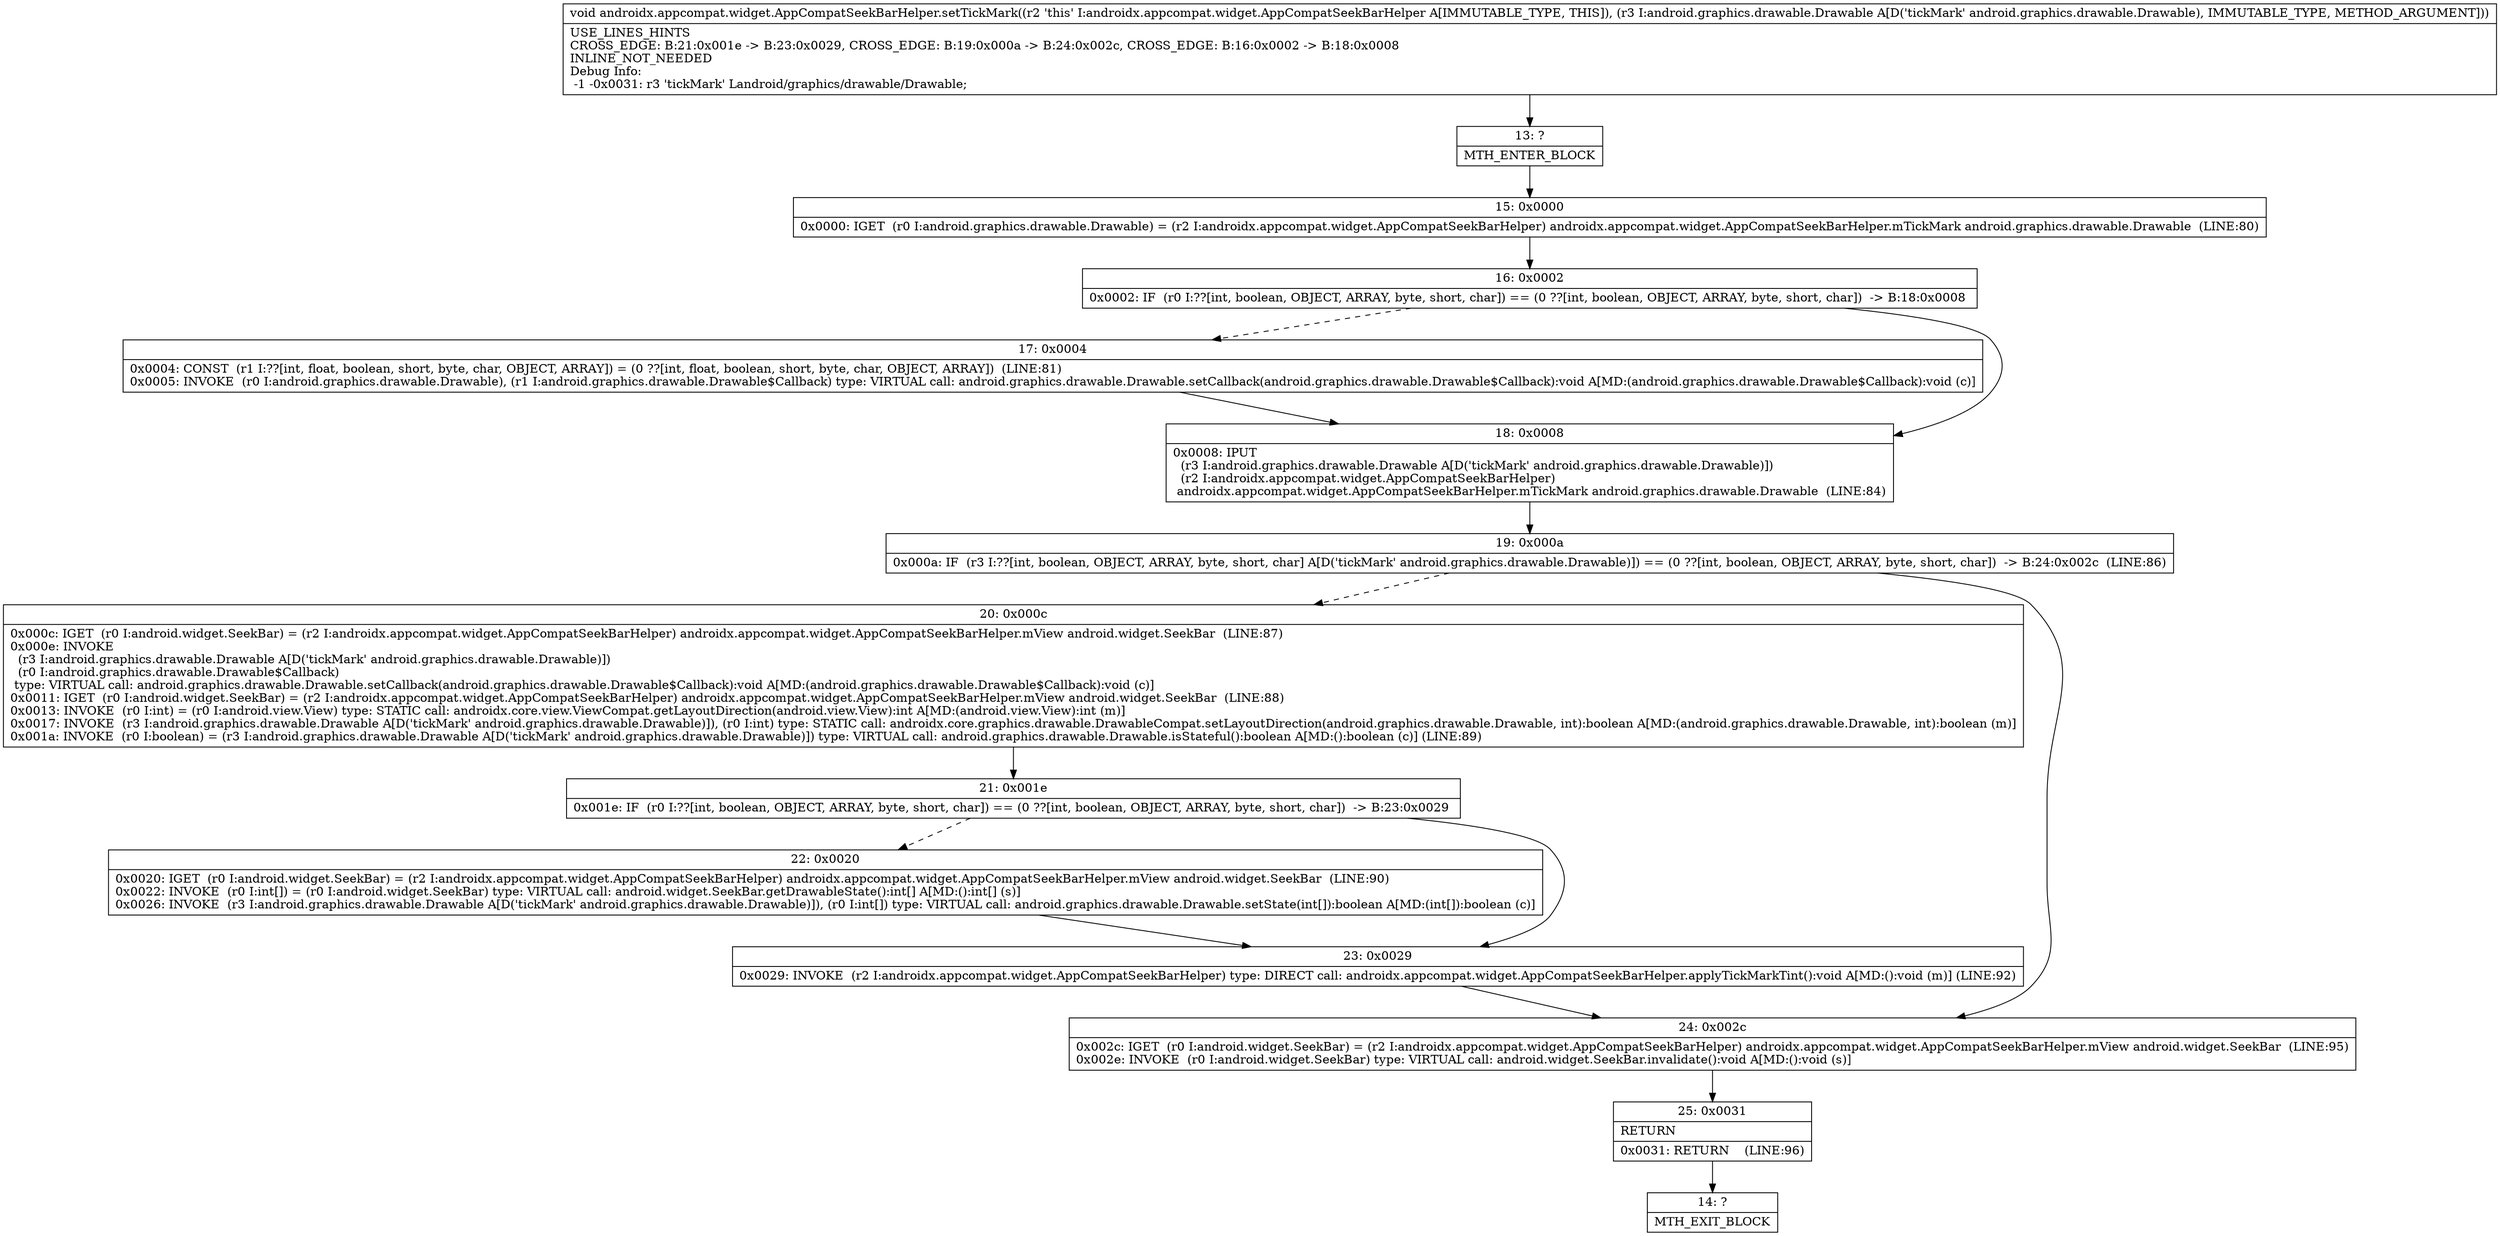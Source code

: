 digraph "CFG forandroidx.appcompat.widget.AppCompatSeekBarHelper.setTickMark(Landroid\/graphics\/drawable\/Drawable;)V" {
Node_13 [shape=record,label="{13\:\ ?|MTH_ENTER_BLOCK\l}"];
Node_15 [shape=record,label="{15\:\ 0x0000|0x0000: IGET  (r0 I:android.graphics.drawable.Drawable) = (r2 I:androidx.appcompat.widget.AppCompatSeekBarHelper) androidx.appcompat.widget.AppCompatSeekBarHelper.mTickMark android.graphics.drawable.Drawable  (LINE:80)\l}"];
Node_16 [shape=record,label="{16\:\ 0x0002|0x0002: IF  (r0 I:??[int, boolean, OBJECT, ARRAY, byte, short, char]) == (0 ??[int, boolean, OBJECT, ARRAY, byte, short, char])  \-\> B:18:0x0008 \l}"];
Node_17 [shape=record,label="{17\:\ 0x0004|0x0004: CONST  (r1 I:??[int, float, boolean, short, byte, char, OBJECT, ARRAY]) = (0 ??[int, float, boolean, short, byte, char, OBJECT, ARRAY])  (LINE:81)\l0x0005: INVOKE  (r0 I:android.graphics.drawable.Drawable), (r1 I:android.graphics.drawable.Drawable$Callback) type: VIRTUAL call: android.graphics.drawable.Drawable.setCallback(android.graphics.drawable.Drawable$Callback):void A[MD:(android.graphics.drawable.Drawable$Callback):void (c)]\l}"];
Node_18 [shape=record,label="{18\:\ 0x0008|0x0008: IPUT  \l  (r3 I:android.graphics.drawable.Drawable A[D('tickMark' android.graphics.drawable.Drawable)])\l  (r2 I:androidx.appcompat.widget.AppCompatSeekBarHelper)\l androidx.appcompat.widget.AppCompatSeekBarHelper.mTickMark android.graphics.drawable.Drawable  (LINE:84)\l}"];
Node_19 [shape=record,label="{19\:\ 0x000a|0x000a: IF  (r3 I:??[int, boolean, OBJECT, ARRAY, byte, short, char] A[D('tickMark' android.graphics.drawable.Drawable)]) == (0 ??[int, boolean, OBJECT, ARRAY, byte, short, char])  \-\> B:24:0x002c  (LINE:86)\l}"];
Node_20 [shape=record,label="{20\:\ 0x000c|0x000c: IGET  (r0 I:android.widget.SeekBar) = (r2 I:androidx.appcompat.widget.AppCompatSeekBarHelper) androidx.appcompat.widget.AppCompatSeekBarHelper.mView android.widget.SeekBar  (LINE:87)\l0x000e: INVOKE  \l  (r3 I:android.graphics.drawable.Drawable A[D('tickMark' android.graphics.drawable.Drawable)])\l  (r0 I:android.graphics.drawable.Drawable$Callback)\l type: VIRTUAL call: android.graphics.drawable.Drawable.setCallback(android.graphics.drawable.Drawable$Callback):void A[MD:(android.graphics.drawable.Drawable$Callback):void (c)]\l0x0011: IGET  (r0 I:android.widget.SeekBar) = (r2 I:androidx.appcompat.widget.AppCompatSeekBarHelper) androidx.appcompat.widget.AppCompatSeekBarHelper.mView android.widget.SeekBar  (LINE:88)\l0x0013: INVOKE  (r0 I:int) = (r0 I:android.view.View) type: STATIC call: androidx.core.view.ViewCompat.getLayoutDirection(android.view.View):int A[MD:(android.view.View):int (m)]\l0x0017: INVOKE  (r3 I:android.graphics.drawable.Drawable A[D('tickMark' android.graphics.drawable.Drawable)]), (r0 I:int) type: STATIC call: androidx.core.graphics.drawable.DrawableCompat.setLayoutDirection(android.graphics.drawable.Drawable, int):boolean A[MD:(android.graphics.drawable.Drawable, int):boolean (m)]\l0x001a: INVOKE  (r0 I:boolean) = (r3 I:android.graphics.drawable.Drawable A[D('tickMark' android.graphics.drawable.Drawable)]) type: VIRTUAL call: android.graphics.drawable.Drawable.isStateful():boolean A[MD:():boolean (c)] (LINE:89)\l}"];
Node_21 [shape=record,label="{21\:\ 0x001e|0x001e: IF  (r0 I:??[int, boolean, OBJECT, ARRAY, byte, short, char]) == (0 ??[int, boolean, OBJECT, ARRAY, byte, short, char])  \-\> B:23:0x0029 \l}"];
Node_22 [shape=record,label="{22\:\ 0x0020|0x0020: IGET  (r0 I:android.widget.SeekBar) = (r2 I:androidx.appcompat.widget.AppCompatSeekBarHelper) androidx.appcompat.widget.AppCompatSeekBarHelper.mView android.widget.SeekBar  (LINE:90)\l0x0022: INVOKE  (r0 I:int[]) = (r0 I:android.widget.SeekBar) type: VIRTUAL call: android.widget.SeekBar.getDrawableState():int[] A[MD:():int[] (s)]\l0x0026: INVOKE  (r3 I:android.graphics.drawable.Drawable A[D('tickMark' android.graphics.drawable.Drawable)]), (r0 I:int[]) type: VIRTUAL call: android.graphics.drawable.Drawable.setState(int[]):boolean A[MD:(int[]):boolean (c)]\l}"];
Node_23 [shape=record,label="{23\:\ 0x0029|0x0029: INVOKE  (r2 I:androidx.appcompat.widget.AppCompatSeekBarHelper) type: DIRECT call: androidx.appcompat.widget.AppCompatSeekBarHelper.applyTickMarkTint():void A[MD:():void (m)] (LINE:92)\l}"];
Node_24 [shape=record,label="{24\:\ 0x002c|0x002c: IGET  (r0 I:android.widget.SeekBar) = (r2 I:androidx.appcompat.widget.AppCompatSeekBarHelper) androidx.appcompat.widget.AppCompatSeekBarHelper.mView android.widget.SeekBar  (LINE:95)\l0x002e: INVOKE  (r0 I:android.widget.SeekBar) type: VIRTUAL call: android.widget.SeekBar.invalidate():void A[MD:():void (s)]\l}"];
Node_25 [shape=record,label="{25\:\ 0x0031|RETURN\l|0x0031: RETURN    (LINE:96)\l}"];
Node_14 [shape=record,label="{14\:\ ?|MTH_EXIT_BLOCK\l}"];
MethodNode[shape=record,label="{void androidx.appcompat.widget.AppCompatSeekBarHelper.setTickMark((r2 'this' I:androidx.appcompat.widget.AppCompatSeekBarHelper A[IMMUTABLE_TYPE, THIS]), (r3 I:android.graphics.drawable.Drawable A[D('tickMark' android.graphics.drawable.Drawable), IMMUTABLE_TYPE, METHOD_ARGUMENT]))  | USE_LINES_HINTS\lCROSS_EDGE: B:21:0x001e \-\> B:23:0x0029, CROSS_EDGE: B:19:0x000a \-\> B:24:0x002c, CROSS_EDGE: B:16:0x0002 \-\> B:18:0x0008\lINLINE_NOT_NEEDED\lDebug Info:\l  \-1 \-0x0031: r3 'tickMark' Landroid\/graphics\/drawable\/Drawable;\l}"];
MethodNode -> Node_13;Node_13 -> Node_15;
Node_15 -> Node_16;
Node_16 -> Node_17[style=dashed];
Node_16 -> Node_18;
Node_17 -> Node_18;
Node_18 -> Node_19;
Node_19 -> Node_20[style=dashed];
Node_19 -> Node_24;
Node_20 -> Node_21;
Node_21 -> Node_22[style=dashed];
Node_21 -> Node_23;
Node_22 -> Node_23;
Node_23 -> Node_24;
Node_24 -> Node_25;
Node_25 -> Node_14;
}


